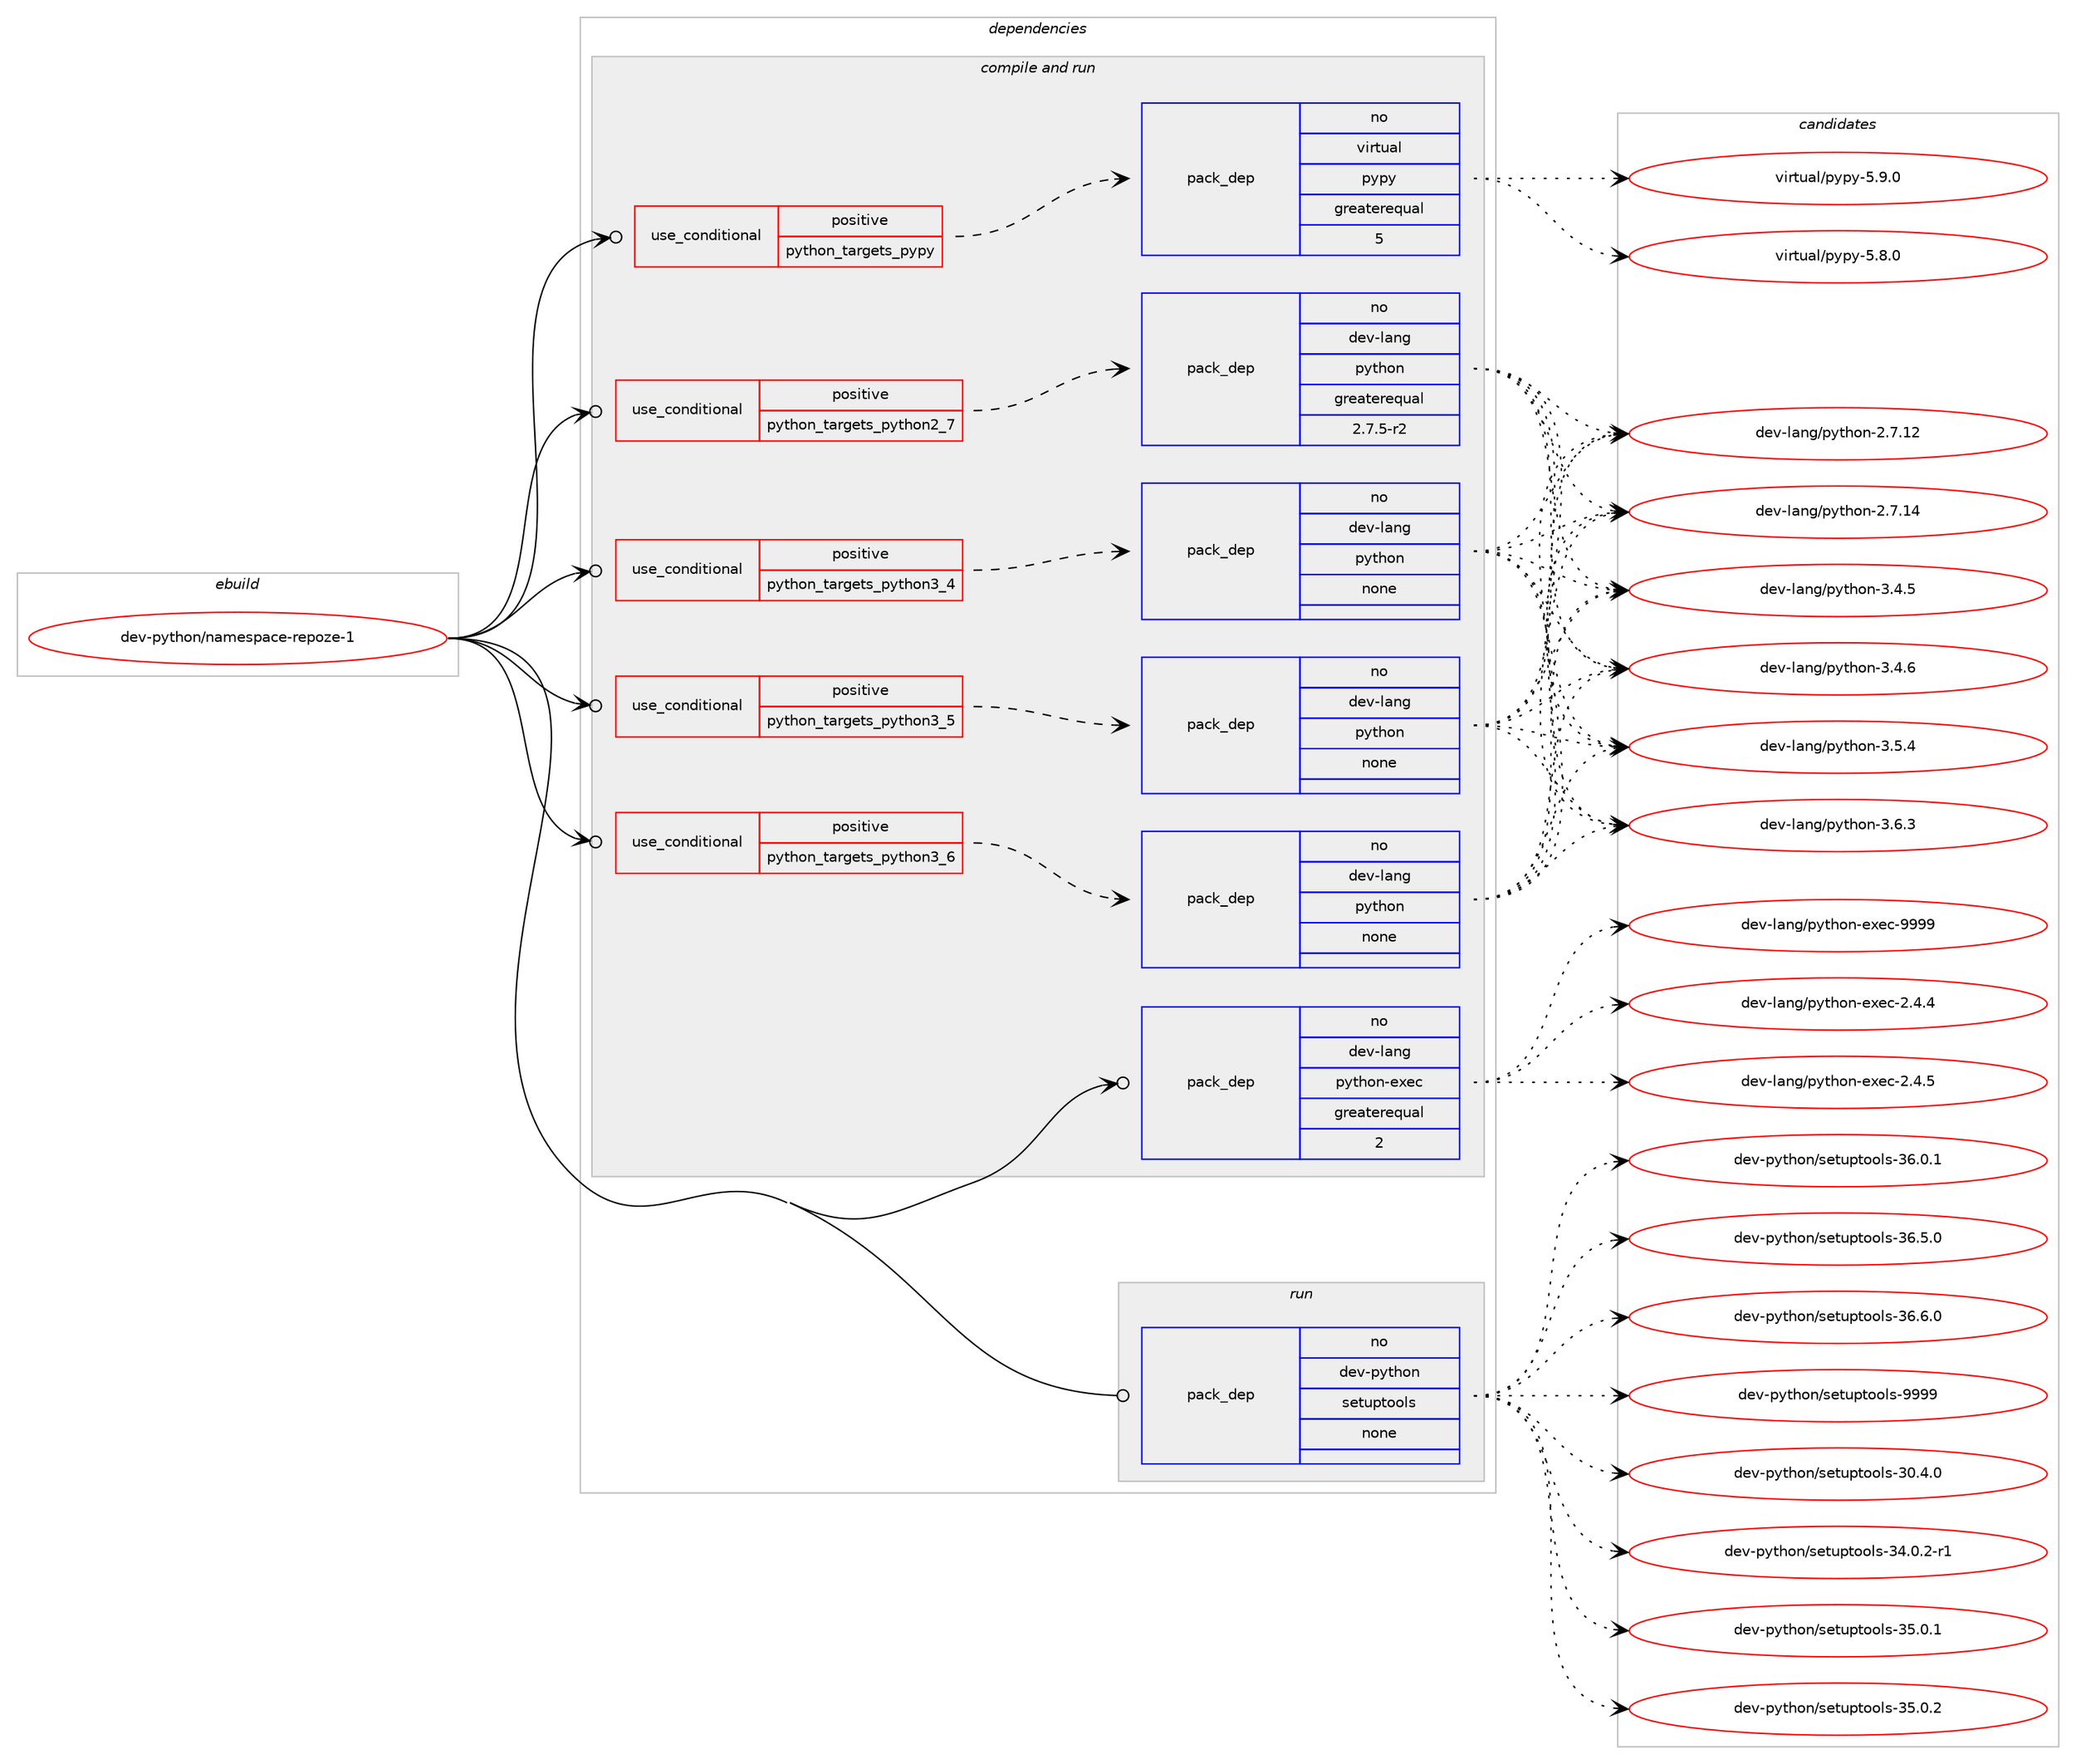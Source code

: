 digraph prolog {

# *************
# Graph options
# *************

newrank=true;
concentrate=true;
compound=true;
graph [rankdir=LR,fontname=Helvetica,fontsize=10,ranksep=1.5];#, ranksep=2.5, nodesep=0.2];
edge  [arrowhead=vee];
node  [fontname=Helvetica,fontsize=10];

# **********
# The ebuild
# **********

subgraph cluster_leftcol {
color=gray;
rank=same;
label=<<i>ebuild</i>>;
id [label="dev-python/namespace-repoze-1", color=red, width=4, href="../dev-python/namespace-repoze-1.svg"];
}

# ****************
# The dependencies
# ****************

subgraph cluster_midcol {
color=gray;
label=<<i>dependencies</i>>;
subgraph cluster_compile {
fillcolor="#eeeeee";
style=filled;
label=<<i>compile</i>>;
}
subgraph cluster_compileandrun {
fillcolor="#eeeeee";
style=filled;
label=<<i>compile and run</i>>;
subgraph cond35824 {
dependency167211 [label=<<TABLE BORDER="0" CELLBORDER="1" CELLSPACING="0" CELLPADDING="4"><TR><TD ROWSPAN="3" CELLPADDING="10">use_conditional</TD></TR><TR><TD>positive</TD></TR><TR><TD>python_targets_pypy</TD></TR></TABLE>>, shape=none, color=red];
subgraph pack127532 {
dependency167212 [label=<<TABLE BORDER="0" CELLBORDER="1" CELLSPACING="0" CELLPADDING="4" WIDTH="220"><TR><TD ROWSPAN="6" CELLPADDING="30">pack_dep</TD></TR><TR><TD WIDTH="110">no</TD></TR><TR><TD>virtual</TD></TR><TR><TD>pypy</TD></TR><TR><TD>greaterequal</TD></TR><TR><TD>5</TD></TR></TABLE>>, shape=none, color=blue];
}
dependency167211:e -> dependency167212:w [weight=20,style="dashed",arrowhead="vee"];
}
id:e -> dependency167211:w [weight=20,style="solid",arrowhead="odotvee"];
subgraph cond35825 {
dependency167213 [label=<<TABLE BORDER="0" CELLBORDER="1" CELLSPACING="0" CELLPADDING="4"><TR><TD ROWSPAN="3" CELLPADDING="10">use_conditional</TD></TR><TR><TD>positive</TD></TR><TR><TD>python_targets_python2_7</TD></TR></TABLE>>, shape=none, color=red];
subgraph pack127533 {
dependency167214 [label=<<TABLE BORDER="0" CELLBORDER="1" CELLSPACING="0" CELLPADDING="4" WIDTH="220"><TR><TD ROWSPAN="6" CELLPADDING="30">pack_dep</TD></TR><TR><TD WIDTH="110">no</TD></TR><TR><TD>dev-lang</TD></TR><TR><TD>python</TD></TR><TR><TD>greaterequal</TD></TR><TR><TD>2.7.5-r2</TD></TR></TABLE>>, shape=none, color=blue];
}
dependency167213:e -> dependency167214:w [weight=20,style="dashed",arrowhead="vee"];
}
id:e -> dependency167213:w [weight=20,style="solid",arrowhead="odotvee"];
subgraph cond35826 {
dependency167215 [label=<<TABLE BORDER="0" CELLBORDER="1" CELLSPACING="0" CELLPADDING="4"><TR><TD ROWSPAN="3" CELLPADDING="10">use_conditional</TD></TR><TR><TD>positive</TD></TR><TR><TD>python_targets_python3_4</TD></TR></TABLE>>, shape=none, color=red];
subgraph pack127534 {
dependency167216 [label=<<TABLE BORDER="0" CELLBORDER="1" CELLSPACING="0" CELLPADDING="4" WIDTH="220"><TR><TD ROWSPAN="6" CELLPADDING="30">pack_dep</TD></TR><TR><TD WIDTH="110">no</TD></TR><TR><TD>dev-lang</TD></TR><TR><TD>python</TD></TR><TR><TD>none</TD></TR><TR><TD></TD></TR></TABLE>>, shape=none, color=blue];
}
dependency167215:e -> dependency167216:w [weight=20,style="dashed",arrowhead="vee"];
}
id:e -> dependency167215:w [weight=20,style="solid",arrowhead="odotvee"];
subgraph cond35827 {
dependency167217 [label=<<TABLE BORDER="0" CELLBORDER="1" CELLSPACING="0" CELLPADDING="4"><TR><TD ROWSPAN="3" CELLPADDING="10">use_conditional</TD></TR><TR><TD>positive</TD></TR><TR><TD>python_targets_python3_5</TD></TR></TABLE>>, shape=none, color=red];
subgraph pack127535 {
dependency167218 [label=<<TABLE BORDER="0" CELLBORDER="1" CELLSPACING="0" CELLPADDING="4" WIDTH="220"><TR><TD ROWSPAN="6" CELLPADDING="30">pack_dep</TD></TR><TR><TD WIDTH="110">no</TD></TR><TR><TD>dev-lang</TD></TR><TR><TD>python</TD></TR><TR><TD>none</TD></TR><TR><TD></TD></TR></TABLE>>, shape=none, color=blue];
}
dependency167217:e -> dependency167218:w [weight=20,style="dashed",arrowhead="vee"];
}
id:e -> dependency167217:w [weight=20,style="solid",arrowhead="odotvee"];
subgraph cond35828 {
dependency167219 [label=<<TABLE BORDER="0" CELLBORDER="1" CELLSPACING="0" CELLPADDING="4"><TR><TD ROWSPAN="3" CELLPADDING="10">use_conditional</TD></TR><TR><TD>positive</TD></TR><TR><TD>python_targets_python3_6</TD></TR></TABLE>>, shape=none, color=red];
subgraph pack127536 {
dependency167220 [label=<<TABLE BORDER="0" CELLBORDER="1" CELLSPACING="0" CELLPADDING="4" WIDTH="220"><TR><TD ROWSPAN="6" CELLPADDING="30">pack_dep</TD></TR><TR><TD WIDTH="110">no</TD></TR><TR><TD>dev-lang</TD></TR><TR><TD>python</TD></TR><TR><TD>none</TD></TR><TR><TD></TD></TR></TABLE>>, shape=none, color=blue];
}
dependency167219:e -> dependency167220:w [weight=20,style="dashed",arrowhead="vee"];
}
id:e -> dependency167219:w [weight=20,style="solid",arrowhead="odotvee"];
subgraph pack127537 {
dependency167221 [label=<<TABLE BORDER="0" CELLBORDER="1" CELLSPACING="0" CELLPADDING="4" WIDTH="220"><TR><TD ROWSPAN="6" CELLPADDING="30">pack_dep</TD></TR><TR><TD WIDTH="110">no</TD></TR><TR><TD>dev-lang</TD></TR><TR><TD>python-exec</TD></TR><TR><TD>greaterequal</TD></TR><TR><TD>2</TD></TR></TABLE>>, shape=none, color=blue];
}
id:e -> dependency167221:w [weight=20,style="solid",arrowhead="odotvee"];
}
subgraph cluster_run {
fillcolor="#eeeeee";
style=filled;
label=<<i>run</i>>;
subgraph pack127538 {
dependency167222 [label=<<TABLE BORDER="0" CELLBORDER="1" CELLSPACING="0" CELLPADDING="4" WIDTH="220"><TR><TD ROWSPAN="6" CELLPADDING="30">pack_dep</TD></TR><TR><TD WIDTH="110">no</TD></TR><TR><TD>dev-python</TD></TR><TR><TD>setuptools</TD></TR><TR><TD>none</TD></TR><TR><TD></TD></TR></TABLE>>, shape=none, color=blue];
}
id:e -> dependency167222:w [weight=20,style="solid",arrowhead="odot"];
}
}

# **************
# The candidates
# **************

subgraph cluster_choices {
rank=same;
color=gray;
label=<<i>candidates</i>>;

subgraph choice127532 {
color=black;
nodesep=1;
choice1181051141161179710847112121112121455346564648 [label="virtual/pypy-5.8.0", color=red, width=4,href="../virtual/pypy-5.8.0.svg"];
choice1181051141161179710847112121112121455346574648 [label="virtual/pypy-5.9.0", color=red, width=4,href="../virtual/pypy-5.9.0.svg"];
dependency167212:e -> choice1181051141161179710847112121112121455346564648:w [style=dotted,weight="100"];
dependency167212:e -> choice1181051141161179710847112121112121455346574648:w [style=dotted,weight="100"];
}
subgraph choice127533 {
color=black;
nodesep=1;
choice10010111845108971101034711212111610411111045504655464950 [label="dev-lang/python-2.7.12", color=red, width=4,href="../dev-lang/python-2.7.12.svg"];
choice10010111845108971101034711212111610411111045504655464952 [label="dev-lang/python-2.7.14", color=red, width=4,href="../dev-lang/python-2.7.14.svg"];
choice100101118451089711010347112121116104111110455146524653 [label="dev-lang/python-3.4.5", color=red, width=4,href="../dev-lang/python-3.4.5.svg"];
choice100101118451089711010347112121116104111110455146524654 [label="dev-lang/python-3.4.6", color=red, width=4,href="../dev-lang/python-3.4.6.svg"];
choice100101118451089711010347112121116104111110455146534652 [label="dev-lang/python-3.5.4", color=red, width=4,href="../dev-lang/python-3.5.4.svg"];
choice100101118451089711010347112121116104111110455146544651 [label="dev-lang/python-3.6.3", color=red, width=4,href="../dev-lang/python-3.6.3.svg"];
dependency167214:e -> choice10010111845108971101034711212111610411111045504655464950:w [style=dotted,weight="100"];
dependency167214:e -> choice10010111845108971101034711212111610411111045504655464952:w [style=dotted,weight="100"];
dependency167214:e -> choice100101118451089711010347112121116104111110455146524653:w [style=dotted,weight="100"];
dependency167214:e -> choice100101118451089711010347112121116104111110455146524654:w [style=dotted,weight="100"];
dependency167214:e -> choice100101118451089711010347112121116104111110455146534652:w [style=dotted,weight="100"];
dependency167214:e -> choice100101118451089711010347112121116104111110455146544651:w [style=dotted,weight="100"];
}
subgraph choice127534 {
color=black;
nodesep=1;
choice10010111845108971101034711212111610411111045504655464950 [label="dev-lang/python-2.7.12", color=red, width=4,href="../dev-lang/python-2.7.12.svg"];
choice10010111845108971101034711212111610411111045504655464952 [label="dev-lang/python-2.7.14", color=red, width=4,href="../dev-lang/python-2.7.14.svg"];
choice100101118451089711010347112121116104111110455146524653 [label="dev-lang/python-3.4.5", color=red, width=4,href="../dev-lang/python-3.4.5.svg"];
choice100101118451089711010347112121116104111110455146524654 [label="dev-lang/python-3.4.6", color=red, width=4,href="../dev-lang/python-3.4.6.svg"];
choice100101118451089711010347112121116104111110455146534652 [label="dev-lang/python-3.5.4", color=red, width=4,href="../dev-lang/python-3.5.4.svg"];
choice100101118451089711010347112121116104111110455146544651 [label="dev-lang/python-3.6.3", color=red, width=4,href="../dev-lang/python-3.6.3.svg"];
dependency167216:e -> choice10010111845108971101034711212111610411111045504655464950:w [style=dotted,weight="100"];
dependency167216:e -> choice10010111845108971101034711212111610411111045504655464952:w [style=dotted,weight="100"];
dependency167216:e -> choice100101118451089711010347112121116104111110455146524653:w [style=dotted,weight="100"];
dependency167216:e -> choice100101118451089711010347112121116104111110455146524654:w [style=dotted,weight="100"];
dependency167216:e -> choice100101118451089711010347112121116104111110455146534652:w [style=dotted,weight="100"];
dependency167216:e -> choice100101118451089711010347112121116104111110455146544651:w [style=dotted,weight="100"];
}
subgraph choice127535 {
color=black;
nodesep=1;
choice10010111845108971101034711212111610411111045504655464950 [label="dev-lang/python-2.7.12", color=red, width=4,href="../dev-lang/python-2.7.12.svg"];
choice10010111845108971101034711212111610411111045504655464952 [label="dev-lang/python-2.7.14", color=red, width=4,href="../dev-lang/python-2.7.14.svg"];
choice100101118451089711010347112121116104111110455146524653 [label="dev-lang/python-3.4.5", color=red, width=4,href="../dev-lang/python-3.4.5.svg"];
choice100101118451089711010347112121116104111110455146524654 [label="dev-lang/python-3.4.6", color=red, width=4,href="../dev-lang/python-3.4.6.svg"];
choice100101118451089711010347112121116104111110455146534652 [label="dev-lang/python-3.5.4", color=red, width=4,href="../dev-lang/python-3.5.4.svg"];
choice100101118451089711010347112121116104111110455146544651 [label="dev-lang/python-3.6.3", color=red, width=4,href="../dev-lang/python-3.6.3.svg"];
dependency167218:e -> choice10010111845108971101034711212111610411111045504655464950:w [style=dotted,weight="100"];
dependency167218:e -> choice10010111845108971101034711212111610411111045504655464952:w [style=dotted,weight="100"];
dependency167218:e -> choice100101118451089711010347112121116104111110455146524653:w [style=dotted,weight="100"];
dependency167218:e -> choice100101118451089711010347112121116104111110455146524654:w [style=dotted,weight="100"];
dependency167218:e -> choice100101118451089711010347112121116104111110455146534652:w [style=dotted,weight="100"];
dependency167218:e -> choice100101118451089711010347112121116104111110455146544651:w [style=dotted,weight="100"];
}
subgraph choice127536 {
color=black;
nodesep=1;
choice10010111845108971101034711212111610411111045504655464950 [label="dev-lang/python-2.7.12", color=red, width=4,href="../dev-lang/python-2.7.12.svg"];
choice10010111845108971101034711212111610411111045504655464952 [label="dev-lang/python-2.7.14", color=red, width=4,href="../dev-lang/python-2.7.14.svg"];
choice100101118451089711010347112121116104111110455146524653 [label="dev-lang/python-3.4.5", color=red, width=4,href="../dev-lang/python-3.4.5.svg"];
choice100101118451089711010347112121116104111110455146524654 [label="dev-lang/python-3.4.6", color=red, width=4,href="../dev-lang/python-3.4.6.svg"];
choice100101118451089711010347112121116104111110455146534652 [label="dev-lang/python-3.5.4", color=red, width=4,href="../dev-lang/python-3.5.4.svg"];
choice100101118451089711010347112121116104111110455146544651 [label="dev-lang/python-3.6.3", color=red, width=4,href="../dev-lang/python-3.6.3.svg"];
dependency167220:e -> choice10010111845108971101034711212111610411111045504655464950:w [style=dotted,weight="100"];
dependency167220:e -> choice10010111845108971101034711212111610411111045504655464952:w [style=dotted,weight="100"];
dependency167220:e -> choice100101118451089711010347112121116104111110455146524653:w [style=dotted,weight="100"];
dependency167220:e -> choice100101118451089711010347112121116104111110455146524654:w [style=dotted,weight="100"];
dependency167220:e -> choice100101118451089711010347112121116104111110455146534652:w [style=dotted,weight="100"];
dependency167220:e -> choice100101118451089711010347112121116104111110455146544651:w [style=dotted,weight="100"];
}
subgraph choice127537 {
color=black;
nodesep=1;
choice1001011184510897110103471121211161041111104510112010199455046524652 [label="dev-lang/python-exec-2.4.4", color=red, width=4,href="../dev-lang/python-exec-2.4.4.svg"];
choice1001011184510897110103471121211161041111104510112010199455046524653 [label="dev-lang/python-exec-2.4.5", color=red, width=4,href="../dev-lang/python-exec-2.4.5.svg"];
choice10010111845108971101034711212111610411111045101120101994557575757 [label="dev-lang/python-exec-9999", color=red, width=4,href="../dev-lang/python-exec-9999.svg"];
dependency167221:e -> choice1001011184510897110103471121211161041111104510112010199455046524652:w [style=dotted,weight="100"];
dependency167221:e -> choice1001011184510897110103471121211161041111104510112010199455046524653:w [style=dotted,weight="100"];
dependency167221:e -> choice10010111845108971101034711212111610411111045101120101994557575757:w [style=dotted,weight="100"];
}
subgraph choice127538 {
color=black;
nodesep=1;
choice100101118451121211161041111104711510111611711211611111110811545514846524648 [label="dev-python/setuptools-30.4.0", color=red, width=4,href="../dev-python/setuptools-30.4.0.svg"];
choice1001011184511212111610411111047115101116117112116111111108115455152464846504511449 [label="dev-python/setuptools-34.0.2-r1", color=red, width=4,href="../dev-python/setuptools-34.0.2-r1.svg"];
choice100101118451121211161041111104711510111611711211611111110811545515346484649 [label="dev-python/setuptools-35.0.1", color=red, width=4,href="../dev-python/setuptools-35.0.1.svg"];
choice100101118451121211161041111104711510111611711211611111110811545515346484650 [label="dev-python/setuptools-35.0.2", color=red, width=4,href="../dev-python/setuptools-35.0.2.svg"];
choice100101118451121211161041111104711510111611711211611111110811545515446484649 [label="dev-python/setuptools-36.0.1", color=red, width=4,href="../dev-python/setuptools-36.0.1.svg"];
choice100101118451121211161041111104711510111611711211611111110811545515446534648 [label="dev-python/setuptools-36.5.0", color=red, width=4,href="../dev-python/setuptools-36.5.0.svg"];
choice100101118451121211161041111104711510111611711211611111110811545515446544648 [label="dev-python/setuptools-36.6.0", color=red, width=4,href="../dev-python/setuptools-36.6.0.svg"];
choice10010111845112121116104111110471151011161171121161111111081154557575757 [label="dev-python/setuptools-9999", color=red, width=4,href="../dev-python/setuptools-9999.svg"];
dependency167222:e -> choice100101118451121211161041111104711510111611711211611111110811545514846524648:w [style=dotted,weight="100"];
dependency167222:e -> choice1001011184511212111610411111047115101116117112116111111108115455152464846504511449:w [style=dotted,weight="100"];
dependency167222:e -> choice100101118451121211161041111104711510111611711211611111110811545515346484649:w [style=dotted,weight="100"];
dependency167222:e -> choice100101118451121211161041111104711510111611711211611111110811545515346484650:w [style=dotted,weight="100"];
dependency167222:e -> choice100101118451121211161041111104711510111611711211611111110811545515446484649:w [style=dotted,weight="100"];
dependency167222:e -> choice100101118451121211161041111104711510111611711211611111110811545515446534648:w [style=dotted,weight="100"];
dependency167222:e -> choice100101118451121211161041111104711510111611711211611111110811545515446544648:w [style=dotted,weight="100"];
dependency167222:e -> choice10010111845112121116104111110471151011161171121161111111081154557575757:w [style=dotted,weight="100"];
}
}

}
